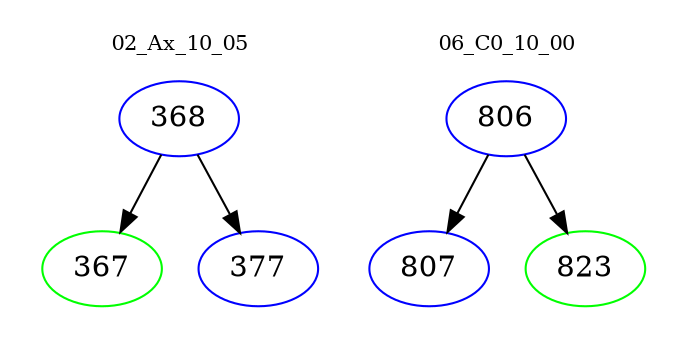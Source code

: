 digraph{
subgraph cluster_0 {
color = white
label = "02_Ax_10_05";
fontsize=10;
T0_368 [label="368", color="blue"]
T0_368 -> T0_367 [color="black"]
T0_367 [label="367", color="green"]
T0_368 -> T0_377 [color="black"]
T0_377 [label="377", color="blue"]
}
subgraph cluster_1 {
color = white
label = "06_C0_10_00";
fontsize=10;
T1_806 [label="806", color="blue"]
T1_806 -> T1_807 [color="black"]
T1_807 [label="807", color="blue"]
T1_806 -> T1_823 [color="black"]
T1_823 [label="823", color="green"]
}
}
